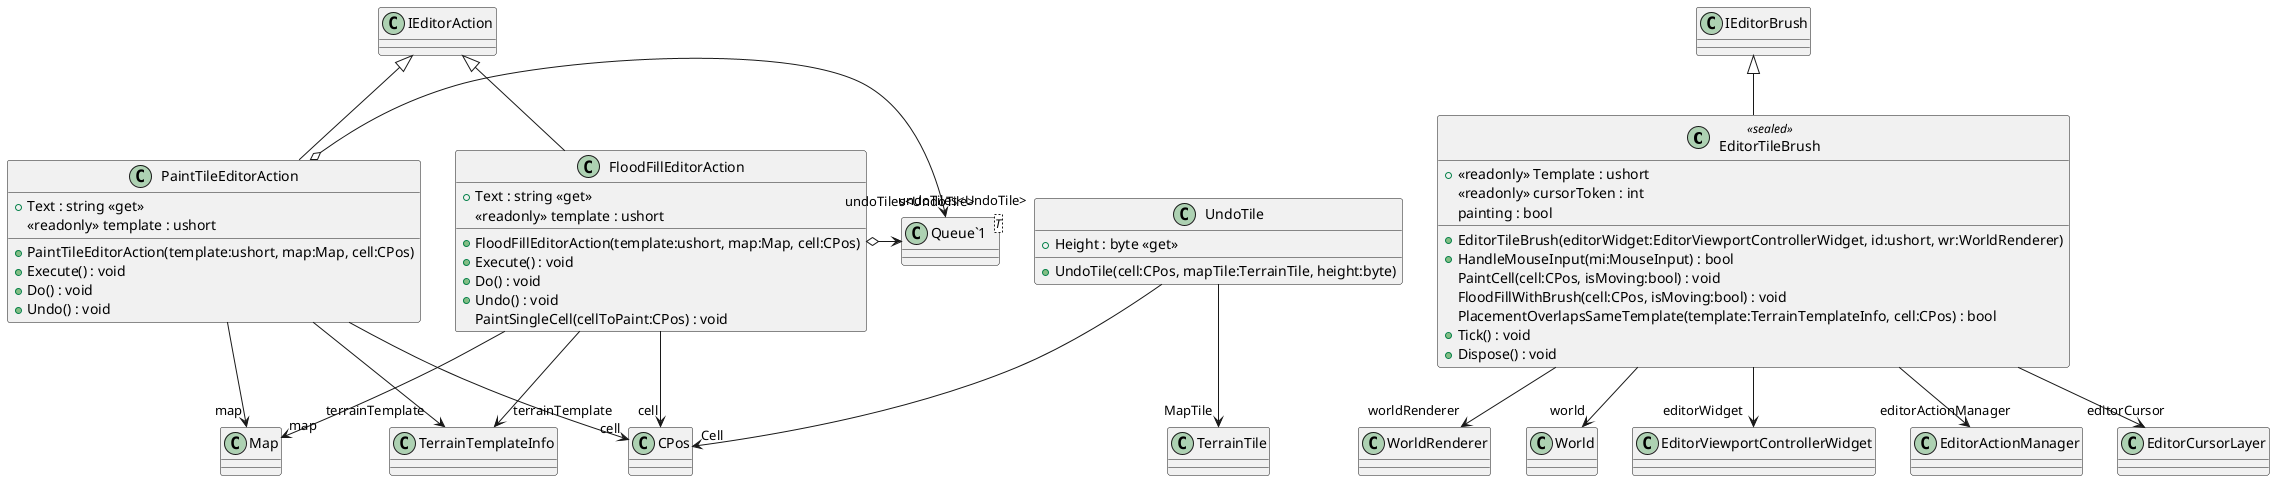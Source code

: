 @startuml
class EditorTileBrush <<sealed>> {
    + <<readonly>> Template : ushort
    <<readonly>> cursorToken : int
    painting : bool
    + EditorTileBrush(editorWidget:EditorViewportControllerWidget, id:ushort, wr:WorldRenderer)
    + HandleMouseInput(mi:MouseInput) : bool
    PaintCell(cell:CPos, isMoving:bool) : void
    FloodFillWithBrush(cell:CPos, isMoving:bool) : void
    PlacementOverlapsSameTemplate(template:TerrainTemplateInfo, cell:CPos) : bool
    + Tick() : void
    + Dispose() : void
}
class PaintTileEditorAction {
    + Text : string <<get>>
    <<readonly>> template : ushort
    + PaintTileEditorAction(template:ushort, map:Map, cell:CPos)
    + Execute() : void
    + Do() : void
    + Undo() : void
}
class FloodFillEditorAction {
    + Text : string <<get>>
    <<readonly>> template : ushort
    + FloodFillEditorAction(template:ushort, map:Map, cell:CPos)
    + Execute() : void
    + Do() : void
    + Undo() : void
    PaintSingleCell(cellToPaint:CPos) : void
}
class UndoTile {
    + Height : byte <<get>>
    + UndoTile(cell:CPos, mapTile:TerrainTile, height:byte)
}
class "Queue`1"<T> {
}
IEditorBrush <|-- EditorTileBrush
EditorTileBrush --> "worldRenderer" WorldRenderer
EditorTileBrush --> "world" World
EditorTileBrush --> "editorWidget" EditorViewportControllerWidget
EditorTileBrush --> "editorActionManager" EditorActionManager
EditorTileBrush --> "editorCursor" EditorCursorLayer
IEditorAction <|-- PaintTileEditorAction
PaintTileEditorAction --> "map" Map
PaintTileEditorAction --> "cell" CPos
PaintTileEditorAction o-> "undoTiles<UndoTile>" "Queue`1"
PaintTileEditorAction --> "terrainTemplate" TerrainTemplateInfo
IEditorAction <|-- FloodFillEditorAction
FloodFillEditorAction --> "map" Map
FloodFillEditorAction --> "cell" CPos
FloodFillEditorAction o-> "undoTiles<UndoTile>" "Queue`1"
FloodFillEditorAction --> "terrainTemplate" TerrainTemplateInfo
UndoTile --> "Cell" CPos
UndoTile --> "MapTile" TerrainTile
@enduml
